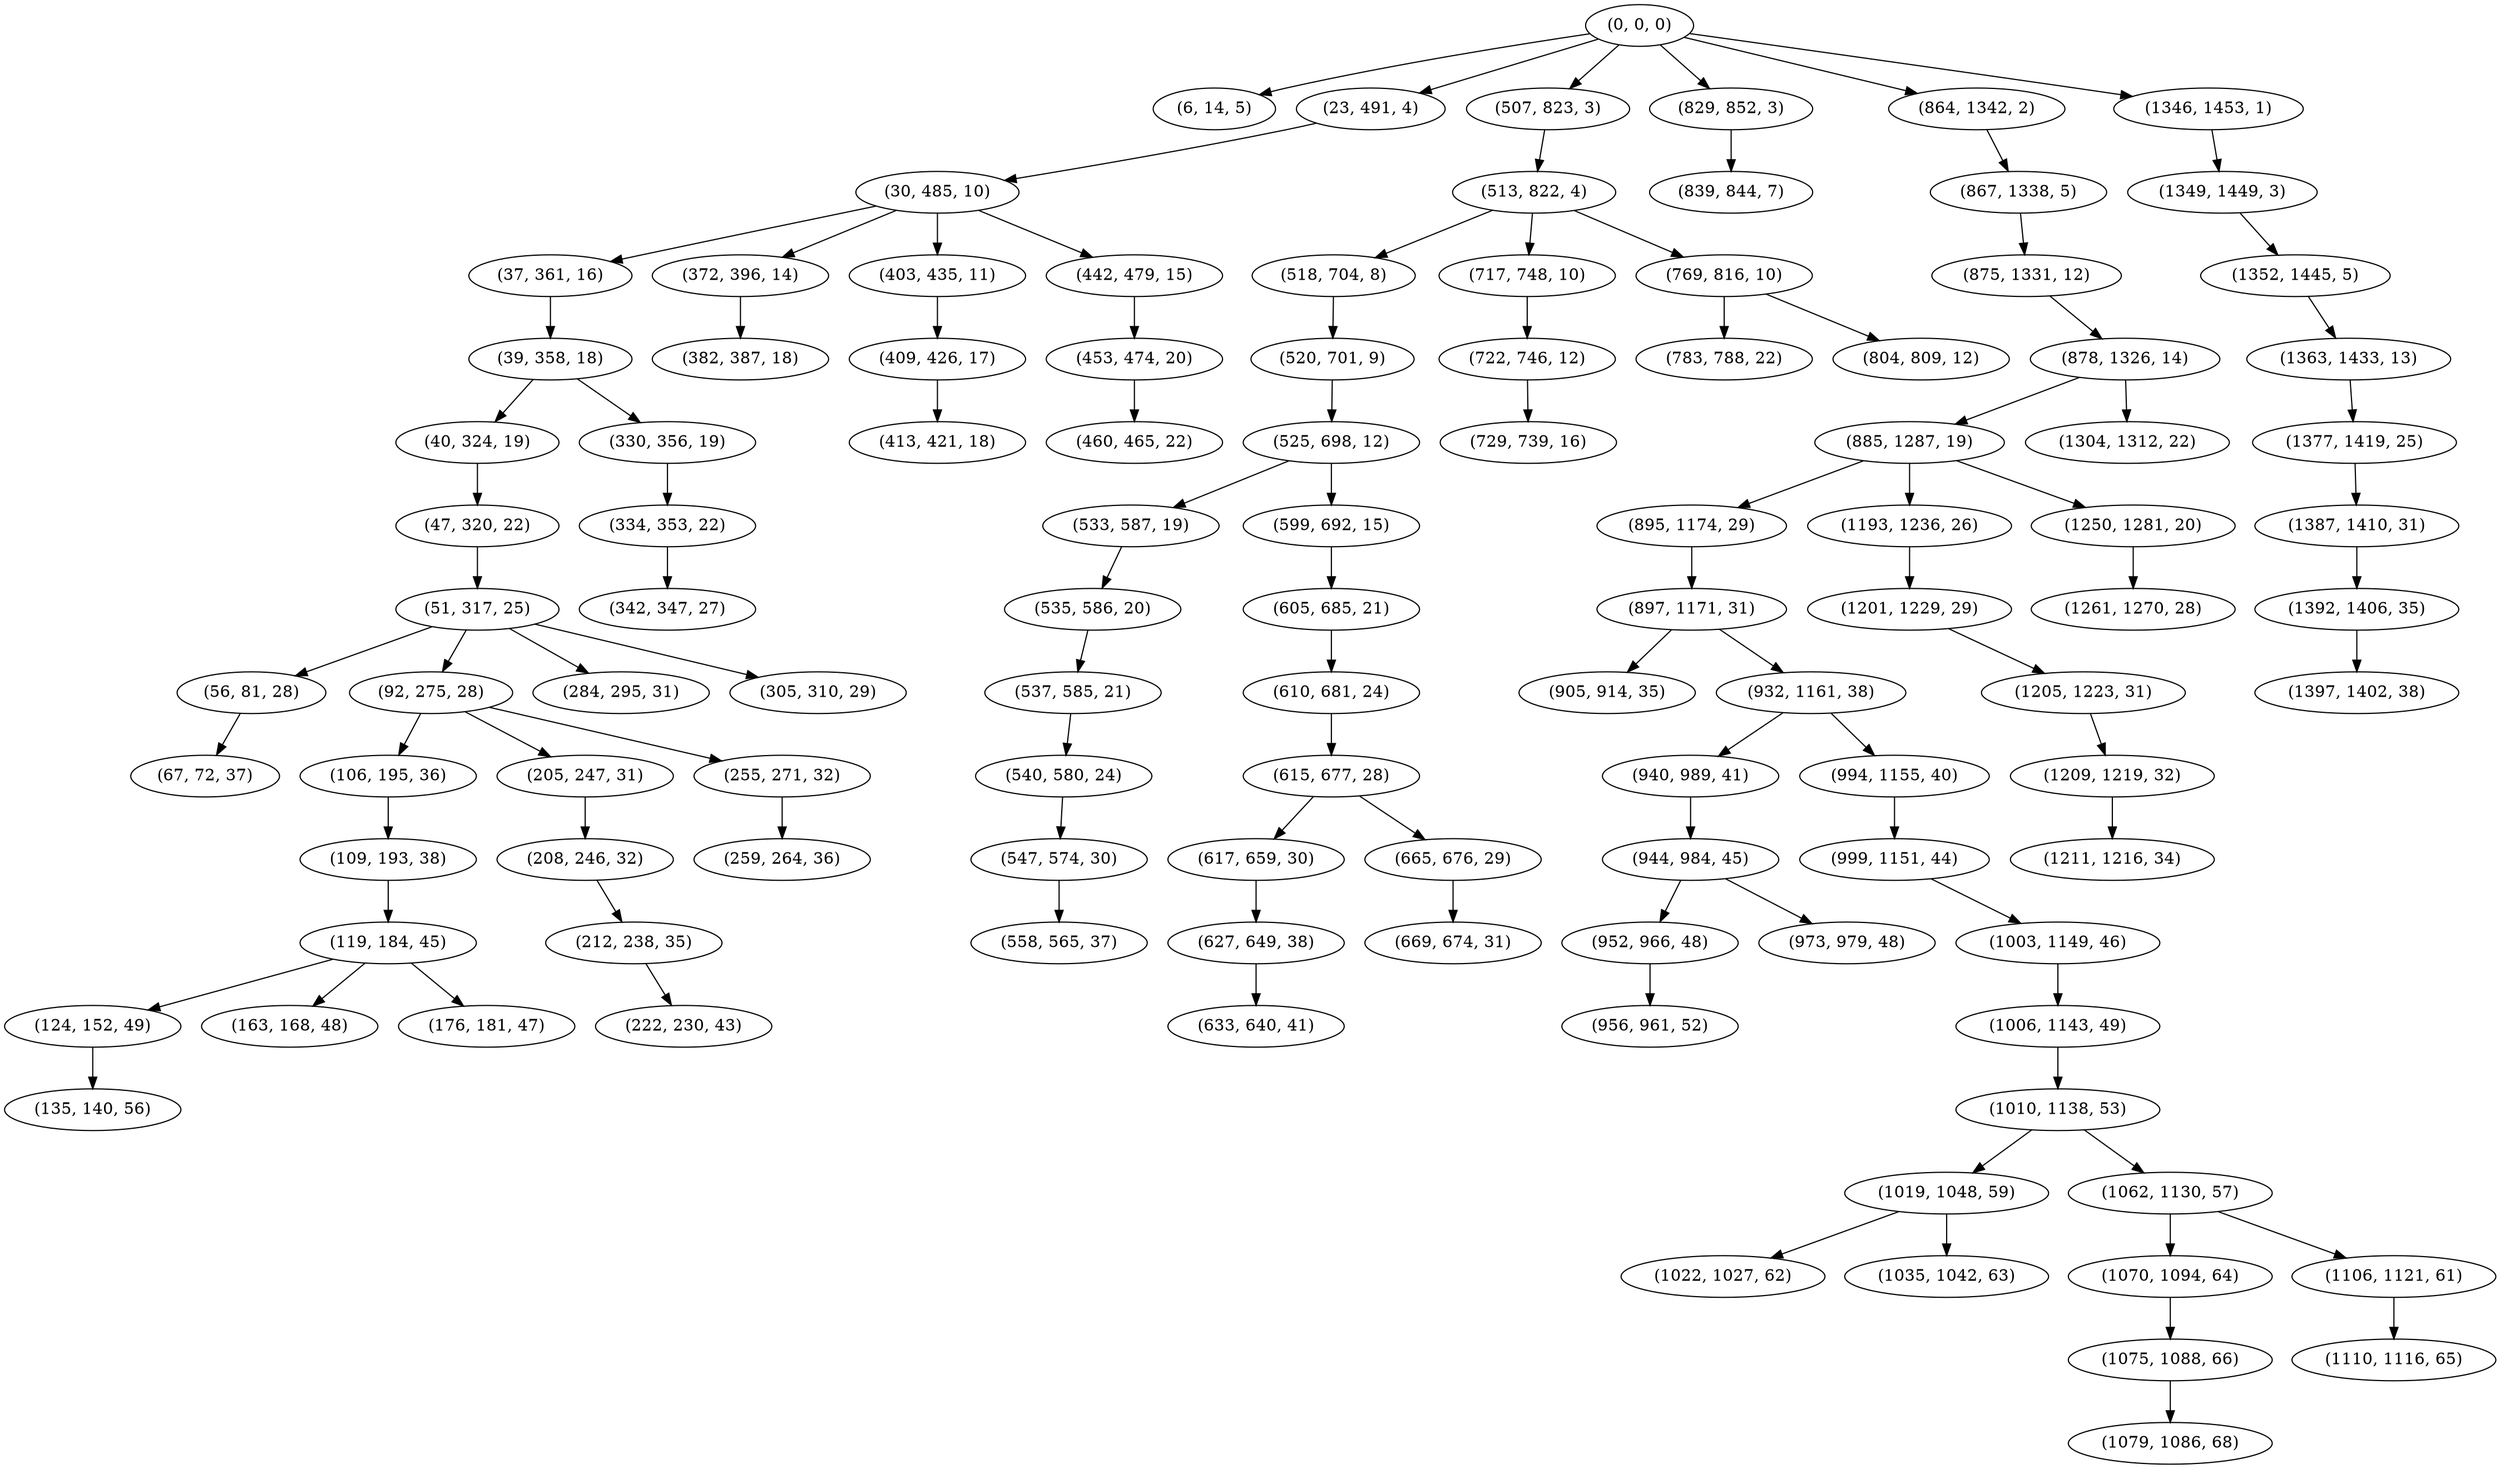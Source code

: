 digraph tree {
    "(0, 0, 0)";
    "(6, 14, 5)";
    "(23, 491, 4)";
    "(30, 485, 10)";
    "(37, 361, 16)";
    "(39, 358, 18)";
    "(40, 324, 19)";
    "(47, 320, 22)";
    "(51, 317, 25)";
    "(56, 81, 28)";
    "(67, 72, 37)";
    "(92, 275, 28)";
    "(106, 195, 36)";
    "(109, 193, 38)";
    "(119, 184, 45)";
    "(124, 152, 49)";
    "(135, 140, 56)";
    "(163, 168, 48)";
    "(176, 181, 47)";
    "(205, 247, 31)";
    "(208, 246, 32)";
    "(212, 238, 35)";
    "(222, 230, 43)";
    "(255, 271, 32)";
    "(259, 264, 36)";
    "(284, 295, 31)";
    "(305, 310, 29)";
    "(330, 356, 19)";
    "(334, 353, 22)";
    "(342, 347, 27)";
    "(372, 396, 14)";
    "(382, 387, 18)";
    "(403, 435, 11)";
    "(409, 426, 17)";
    "(413, 421, 18)";
    "(442, 479, 15)";
    "(453, 474, 20)";
    "(460, 465, 22)";
    "(507, 823, 3)";
    "(513, 822, 4)";
    "(518, 704, 8)";
    "(520, 701, 9)";
    "(525, 698, 12)";
    "(533, 587, 19)";
    "(535, 586, 20)";
    "(537, 585, 21)";
    "(540, 580, 24)";
    "(547, 574, 30)";
    "(558, 565, 37)";
    "(599, 692, 15)";
    "(605, 685, 21)";
    "(610, 681, 24)";
    "(615, 677, 28)";
    "(617, 659, 30)";
    "(627, 649, 38)";
    "(633, 640, 41)";
    "(665, 676, 29)";
    "(669, 674, 31)";
    "(717, 748, 10)";
    "(722, 746, 12)";
    "(729, 739, 16)";
    "(769, 816, 10)";
    "(783, 788, 22)";
    "(804, 809, 12)";
    "(829, 852, 3)";
    "(839, 844, 7)";
    "(864, 1342, 2)";
    "(867, 1338, 5)";
    "(875, 1331, 12)";
    "(878, 1326, 14)";
    "(885, 1287, 19)";
    "(895, 1174, 29)";
    "(897, 1171, 31)";
    "(905, 914, 35)";
    "(932, 1161, 38)";
    "(940, 989, 41)";
    "(944, 984, 45)";
    "(952, 966, 48)";
    "(956, 961, 52)";
    "(973, 979, 48)";
    "(994, 1155, 40)";
    "(999, 1151, 44)";
    "(1003, 1149, 46)";
    "(1006, 1143, 49)";
    "(1010, 1138, 53)";
    "(1019, 1048, 59)";
    "(1022, 1027, 62)";
    "(1035, 1042, 63)";
    "(1062, 1130, 57)";
    "(1070, 1094, 64)";
    "(1075, 1088, 66)";
    "(1079, 1086, 68)";
    "(1106, 1121, 61)";
    "(1110, 1116, 65)";
    "(1193, 1236, 26)";
    "(1201, 1229, 29)";
    "(1205, 1223, 31)";
    "(1209, 1219, 32)";
    "(1211, 1216, 34)";
    "(1250, 1281, 20)";
    "(1261, 1270, 28)";
    "(1304, 1312, 22)";
    "(1346, 1453, 1)";
    "(1349, 1449, 3)";
    "(1352, 1445, 5)";
    "(1363, 1433, 13)";
    "(1377, 1419, 25)";
    "(1387, 1410, 31)";
    "(1392, 1406, 35)";
    "(1397, 1402, 38)";
    "(0, 0, 0)" -> "(6, 14, 5)";
    "(0, 0, 0)" -> "(23, 491, 4)";
    "(0, 0, 0)" -> "(507, 823, 3)";
    "(0, 0, 0)" -> "(829, 852, 3)";
    "(0, 0, 0)" -> "(864, 1342, 2)";
    "(0, 0, 0)" -> "(1346, 1453, 1)";
    "(23, 491, 4)" -> "(30, 485, 10)";
    "(30, 485, 10)" -> "(37, 361, 16)";
    "(30, 485, 10)" -> "(372, 396, 14)";
    "(30, 485, 10)" -> "(403, 435, 11)";
    "(30, 485, 10)" -> "(442, 479, 15)";
    "(37, 361, 16)" -> "(39, 358, 18)";
    "(39, 358, 18)" -> "(40, 324, 19)";
    "(39, 358, 18)" -> "(330, 356, 19)";
    "(40, 324, 19)" -> "(47, 320, 22)";
    "(47, 320, 22)" -> "(51, 317, 25)";
    "(51, 317, 25)" -> "(56, 81, 28)";
    "(51, 317, 25)" -> "(92, 275, 28)";
    "(51, 317, 25)" -> "(284, 295, 31)";
    "(51, 317, 25)" -> "(305, 310, 29)";
    "(56, 81, 28)" -> "(67, 72, 37)";
    "(92, 275, 28)" -> "(106, 195, 36)";
    "(92, 275, 28)" -> "(205, 247, 31)";
    "(92, 275, 28)" -> "(255, 271, 32)";
    "(106, 195, 36)" -> "(109, 193, 38)";
    "(109, 193, 38)" -> "(119, 184, 45)";
    "(119, 184, 45)" -> "(124, 152, 49)";
    "(119, 184, 45)" -> "(163, 168, 48)";
    "(119, 184, 45)" -> "(176, 181, 47)";
    "(124, 152, 49)" -> "(135, 140, 56)";
    "(205, 247, 31)" -> "(208, 246, 32)";
    "(208, 246, 32)" -> "(212, 238, 35)";
    "(212, 238, 35)" -> "(222, 230, 43)";
    "(255, 271, 32)" -> "(259, 264, 36)";
    "(330, 356, 19)" -> "(334, 353, 22)";
    "(334, 353, 22)" -> "(342, 347, 27)";
    "(372, 396, 14)" -> "(382, 387, 18)";
    "(403, 435, 11)" -> "(409, 426, 17)";
    "(409, 426, 17)" -> "(413, 421, 18)";
    "(442, 479, 15)" -> "(453, 474, 20)";
    "(453, 474, 20)" -> "(460, 465, 22)";
    "(507, 823, 3)" -> "(513, 822, 4)";
    "(513, 822, 4)" -> "(518, 704, 8)";
    "(513, 822, 4)" -> "(717, 748, 10)";
    "(513, 822, 4)" -> "(769, 816, 10)";
    "(518, 704, 8)" -> "(520, 701, 9)";
    "(520, 701, 9)" -> "(525, 698, 12)";
    "(525, 698, 12)" -> "(533, 587, 19)";
    "(525, 698, 12)" -> "(599, 692, 15)";
    "(533, 587, 19)" -> "(535, 586, 20)";
    "(535, 586, 20)" -> "(537, 585, 21)";
    "(537, 585, 21)" -> "(540, 580, 24)";
    "(540, 580, 24)" -> "(547, 574, 30)";
    "(547, 574, 30)" -> "(558, 565, 37)";
    "(599, 692, 15)" -> "(605, 685, 21)";
    "(605, 685, 21)" -> "(610, 681, 24)";
    "(610, 681, 24)" -> "(615, 677, 28)";
    "(615, 677, 28)" -> "(617, 659, 30)";
    "(615, 677, 28)" -> "(665, 676, 29)";
    "(617, 659, 30)" -> "(627, 649, 38)";
    "(627, 649, 38)" -> "(633, 640, 41)";
    "(665, 676, 29)" -> "(669, 674, 31)";
    "(717, 748, 10)" -> "(722, 746, 12)";
    "(722, 746, 12)" -> "(729, 739, 16)";
    "(769, 816, 10)" -> "(783, 788, 22)";
    "(769, 816, 10)" -> "(804, 809, 12)";
    "(829, 852, 3)" -> "(839, 844, 7)";
    "(864, 1342, 2)" -> "(867, 1338, 5)";
    "(867, 1338, 5)" -> "(875, 1331, 12)";
    "(875, 1331, 12)" -> "(878, 1326, 14)";
    "(878, 1326, 14)" -> "(885, 1287, 19)";
    "(878, 1326, 14)" -> "(1304, 1312, 22)";
    "(885, 1287, 19)" -> "(895, 1174, 29)";
    "(885, 1287, 19)" -> "(1193, 1236, 26)";
    "(885, 1287, 19)" -> "(1250, 1281, 20)";
    "(895, 1174, 29)" -> "(897, 1171, 31)";
    "(897, 1171, 31)" -> "(905, 914, 35)";
    "(897, 1171, 31)" -> "(932, 1161, 38)";
    "(932, 1161, 38)" -> "(940, 989, 41)";
    "(932, 1161, 38)" -> "(994, 1155, 40)";
    "(940, 989, 41)" -> "(944, 984, 45)";
    "(944, 984, 45)" -> "(952, 966, 48)";
    "(944, 984, 45)" -> "(973, 979, 48)";
    "(952, 966, 48)" -> "(956, 961, 52)";
    "(994, 1155, 40)" -> "(999, 1151, 44)";
    "(999, 1151, 44)" -> "(1003, 1149, 46)";
    "(1003, 1149, 46)" -> "(1006, 1143, 49)";
    "(1006, 1143, 49)" -> "(1010, 1138, 53)";
    "(1010, 1138, 53)" -> "(1019, 1048, 59)";
    "(1010, 1138, 53)" -> "(1062, 1130, 57)";
    "(1019, 1048, 59)" -> "(1022, 1027, 62)";
    "(1019, 1048, 59)" -> "(1035, 1042, 63)";
    "(1062, 1130, 57)" -> "(1070, 1094, 64)";
    "(1062, 1130, 57)" -> "(1106, 1121, 61)";
    "(1070, 1094, 64)" -> "(1075, 1088, 66)";
    "(1075, 1088, 66)" -> "(1079, 1086, 68)";
    "(1106, 1121, 61)" -> "(1110, 1116, 65)";
    "(1193, 1236, 26)" -> "(1201, 1229, 29)";
    "(1201, 1229, 29)" -> "(1205, 1223, 31)";
    "(1205, 1223, 31)" -> "(1209, 1219, 32)";
    "(1209, 1219, 32)" -> "(1211, 1216, 34)";
    "(1250, 1281, 20)" -> "(1261, 1270, 28)";
    "(1346, 1453, 1)" -> "(1349, 1449, 3)";
    "(1349, 1449, 3)" -> "(1352, 1445, 5)";
    "(1352, 1445, 5)" -> "(1363, 1433, 13)";
    "(1363, 1433, 13)" -> "(1377, 1419, 25)";
    "(1377, 1419, 25)" -> "(1387, 1410, 31)";
    "(1387, 1410, 31)" -> "(1392, 1406, 35)";
    "(1392, 1406, 35)" -> "(1397, 1402, 38)";
}
